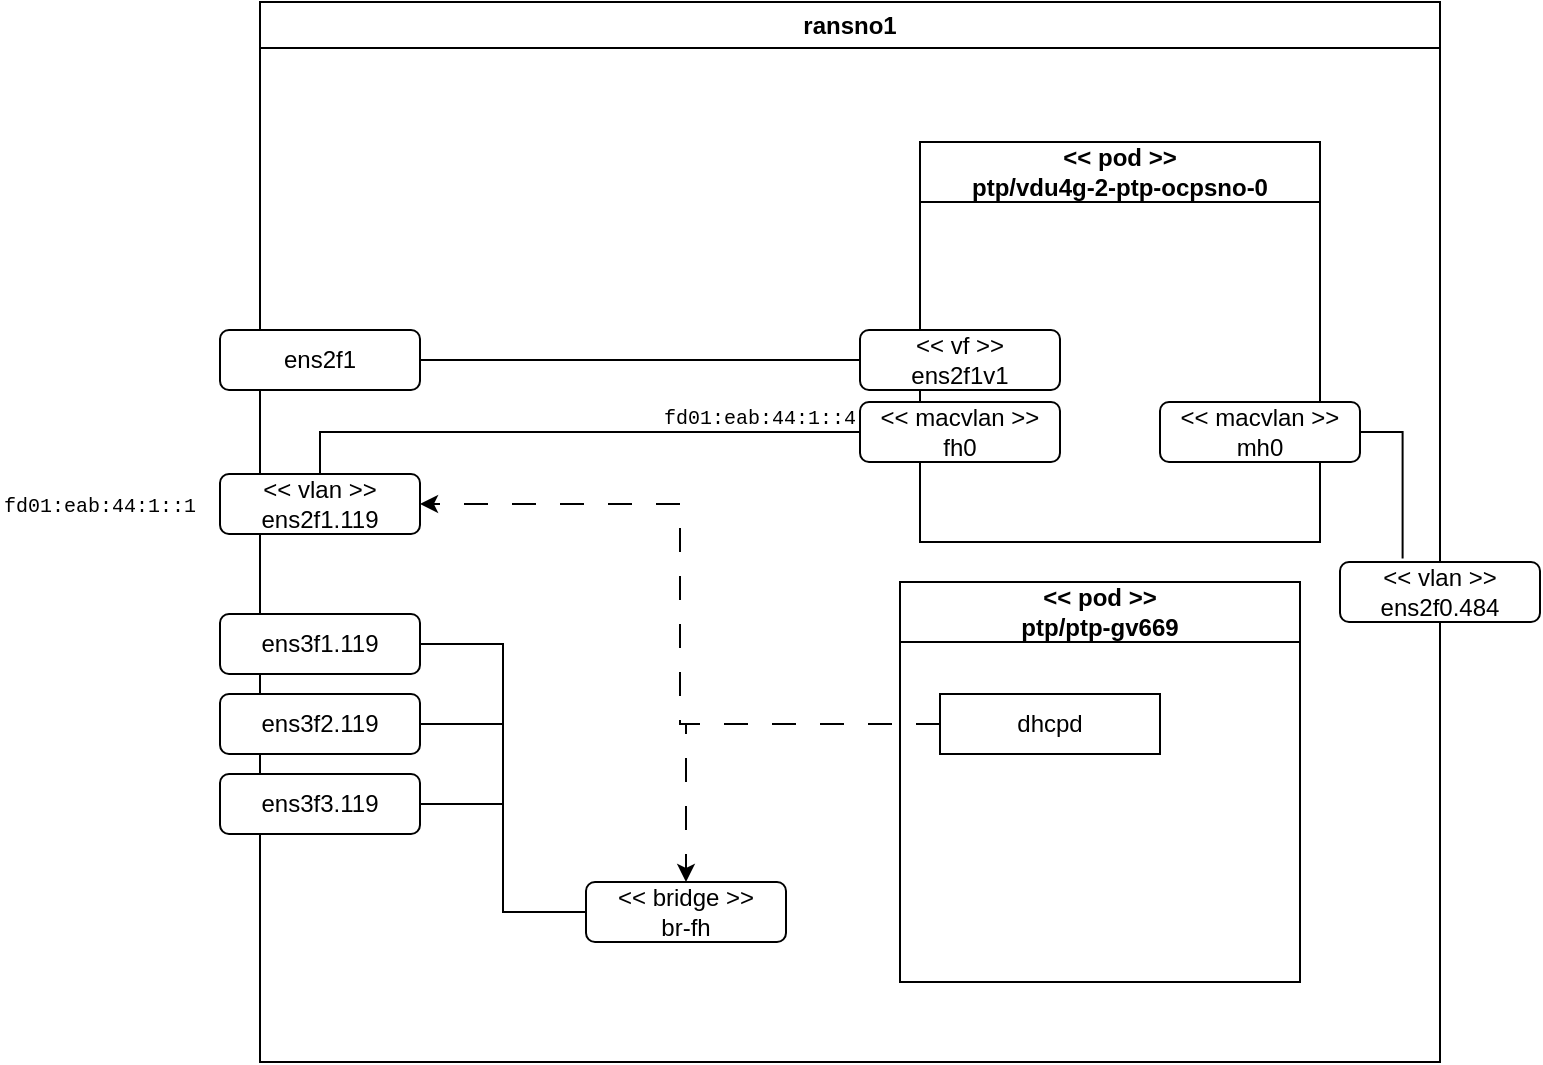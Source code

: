 <mxfile version="22.0.4" type="github">
  <diagram name="Page-1" id="xCottWoVoQIAtuCJjvQ6">
    <mxGraphModel dx="768" dy="448" grid="1" gridSize="10" guides="1" tooltips="1" connect="1" arrows="1" fold="1" page="1" pageScale="1" pageWidth="827" pageHeight="1169" math="0" shadow="0">
      <root>
        <mxCell id="0" />
        <mxCell id="1" parent="0" />
        <mxCell id="mq7BFtItBwDSEl5OVjlb-2" value="ransno1" style="swimlane;whiteSpace=wrap;html=1;" vertex="1" parent="1">
          <mxGeometry x="180" y="60" width="590" height="530" as="geometry" />
        </mxCell>
        <mxCell id="mq7BFtItBwDSEl5OVjlb-3" value="ens2f1" style="rounded=1;whiteSpace=wrap;html=1;" vertex="1" parent="mq7BFtItBwDSEl5OVjlb-2">
          <mxGeometry x="-20" y="164" width="100" height="30" as="geometry" />
        </mxCell>
        <mxCell id="mq7BFtItBwDSEl5OVjlb-4" value="&amp;lt;&amp;lt; vlan &amp;gt;&amp;gt;&lt;br&gt;ens2f1.119" style="rounded=1;whiteSpace=wrap;html=1;" vertex="1" parent="mq7BFtItBwDSEl5OVjlb-2">
          <mxGeometry x="-20" y="236" width="100" height="30" as="geometry" />
        </mxCell>
        <mxCell id="mq7BFtItBwDSEl5OVjlb-5" value="&amp;lt;&amp;lt; bridge &amp;gt;&amp;gt;&lt;br&gt;br-fh" style="rounded=1;whiteSpace=wrap;html=1;" vertex="1" parent="mq7BFtItBwDSEl5OVjlb-2">
          <mxGeometry x="163" y="440" width="100" height="30" as="geometry" />
        </mxCell>
        <mxCell id="mq7BFtItBwDSEl5OVjlb-18" style="edgeStyle=orthogonalEdgeStyle;rounded=0;orthogonalLoop=1;jettySize=auto;html=1;exitX=1;exitY=0.5;exitDx=0;exitDy=0;entryX=0;entryY=0.5;entryDx=0;entryDy=0;startArrow=none;startFill=0;endArrow=none;endFill=0;" edge="1" parent="mq7BFtItBwDSEl5OVjlb-2" source="mq7BFtItBwDSEl5OVjlb-6" target="mq7BFtItBwDSEl5OVjlb-5">
          <mxGeometry relative="1" as="geometry" />
        </mxCell>
        <mxCell id="mq7BFtItBwDSEl5OVjlb-6" value="ens3f1.119" style="rounded=1;whiteSpace=wrap;html=1;" vertex="1" parent="mq7BFtItBwDSEl5OVjlb-2">
          <mxGeometry x="-20" y="306" width="100" height="30" as="geometry" />
        </mxCell>
        <mxCell id="mq7BFtItBwDSEl5OVjlb-14" value="ens3f2.119" style="rounded=1;whiteSpace=wrap;html=1;" vertex="1" parent="mq7BFtItBwDSEl5OVjlb-2">
          <mxGeometry x="-20" y="346" width="100" height="30" as="geometry" />
        </mxCell>
        <mxCell id="mq7BFtItBwDSEl5OVjlb-17" value="ens3f3.119" style="rounded=1;whiteSpace=wrap;html=1;" vertex="1" parent="mq7BFtItBwDSEl5OVjlb-2">
          <mxGeometry x="-20" y="386" width="100" height="30" as="geometry" />
        </mxCell>
        <mxCell id="mq7BFtItBwDSEl5OVjlb-19" style="edgeStyle=orthogonalEdgeStyle;rounded=0;orthogonalLoop=1;jettySize=auto;html=1;exitX=1;exitY=0.5;exitDx=0;exitDy=0;startArrow=none;startFill=0;endArrow=none;endFill=0;entryX=0;entryY=0.5;entryDx=0;entryDy=0;" edge="1" parent="mq7BFtItBwDSEl5OVjlb-2" source="mq7BFtItBwDSEl5OVjlb-14" target="mq7BFtItBwDSEl5OVjlb-5">
          <mxGeometry relative="1" as="geometry">
            <mxPoint x="120" y="331" as="sourcePoint" />
            <mxPoint x="160" y="366" as="targetPoint" />
          </mxGeometry>
        </mxCell>
        <mxCell id="mq7BFtItBwDSEl5OVjlb-20" style="edgeStyle=orthogonalEdgeStyle;rounded=0;orthogonalLoop=1;jettySize=auto;html=1;exitX=1;exitY=0.5;exitDx=0;exitDy=0;entryX=0;entryY=0.5;entryDx=0;entryDy=0;startArrow=none;startFill=0;endArrow=none;endFill=0;" edge="1" parent="mq7BFtItBwDSEl5OVjlb-2" source="mq7BFtItBwDSEl5OVjlb-17" target="mq7BFtItBwDSEl5OVjlb-5">
          <mxGeometry relative="1" as="geometry">
            <mxPoint x="130" y="341" as="sourcePoint" />
            <mxPoint x="183" y="381" as="targetPoint" />
          </mxGeometry>
        </mxCell>
        <mxCell id="mq7BFtItBwDSEl5OVjlb-23" style="edgeStyle=orthogonalEdgeStyle;rounded=0;orthogonalLoop=1;jettySize=auto;html=1;entryX=1;entryY=0.5;entryDx=0;entryDy=0;dashed=1;dashPattern=12 12;" edge="1" parent="mq7BFtItBwDSEl5OVjlb-2" source="mq7BFtItBwDSEl5OVjlb-22" target="mq7BFtItBwDSEl5OVjlb-4">
          <mxGeometry relative="1" as="geometry" />
        </mxCell>
        <mxCell id="mq7BFtItBwDSEl5OVjlb-24" style="edgeStyle=orthogonalEdgeStyle;rounded=0;orthogonalLoop=1;jettySize=auto;html=1;entryX=0.5;entryY=0;entryDx=0;entryDy=0;dashed=1;dashPattern=12 12;" edge="1" parent="mq7BFtItBwDSEl5OVjlb-2" source="mq7BFtItBwDSEl5OVjlb-22" target="mq7BFtItBwDSEl5OVjlb-5">
          <mxGeometry relative="1" as="geometry" />
        </mxCell>
        <mxCell id="mq7BFtItBwDSEl5OVjlb-26" value="&amp;lt;&amp;lt; pod &amp;gt;&amp;gt;&lt;br&gt;ptp/vdu4g-2-ptp-ocpsno-0" style="swimlane;whiteSpace=wrap;html=1;startSize=30;" vertex="1" parent="mq7BFtItBwDSEl5OVjlb-2">
          <mxGeometry x="330" y="70" width="200" height="200" as="geometry" />
        </mxCell>
        <mxCell id="mq7BFtItBwDSEl5OVjlb-27" value="&amp;lt;&amp;lt; macvlan &amp;gt;&amp;gt;&lt;br&gt;fh0" style="rounded=1;whiteSpace=wrap;html=1;" vertex="1" parent="mq7BFtItBwDSEl5OVjlb-26">
          <mxGeometry x="-30" y="130" width="100" height="30" as="geometry" />
        </mxCell>
        <mxCell id="mq7BFtItBwDSEl5OVjlb-29" value="fd01:eab:44:1::4" style="text;whiteSpace=wrap;fontFamily=Courier New;fontSize=10;" vertex="1" parent="mq7BFtItBwDSEl5OVjlb-26">
          <mxGeometry x="-130" y="126" width="100" height="30" as="geometry" />
        </mxCell>
        <mxCell id="mq7BFtItBwDSEl5OVjlb-49" value="&amp;lt;&amp;lt; vf &amp;gt;&amp;gt;&lt;br&gt;ens2f1v1" style="rounded=1;whiteSpace=wrap;html=1;" vertex="1" parent="mq7BFtItBwDSEl5OVjlb-26">
          <mxGeometry x="-30" y="94" width="100" height="30" as="geometry" />
        </mxCell>
        <mxCell id="mq7BFtItBwDSEl5OVjlb-28" style="edgeStyle=orthogonalEdgeStyle;rounded=0;orthogonalLoop=1;jettySize=auto;html=1;exitX=0.5;exitY=0;exitDx=0;exitDy=0;entryX=0;entryY=0.5;entryDx=0;entryDy=0;startArrow=none;startFill=0;endArrow=none;endFill=0;" edge="1" parent="mq7BFtItBwDSEl5OVjlb-2" source="mq7BFtItBwDSEl5OVjlb-4" target="mq7BFtItBwDSEl5OVjlb-27">
          <mxGeometry relative="1" as="geometry">
            <mxPoint x="120" y="331" as="sourcePoint" />
            <mxPoint x="300" y="191" as="targetPoint" />
          </mxGeometry>
        </mxCell>
        <mxCell id="mq7BFtItBwDSEl5OVjlb-50" style="edgeStyle=orthogonalEdgeStyle;rounded=0;orthogonalLoop=1;jettySize=auto;html=1;exitX=1;exitY=0.5;exitDx=0;exitDy=0;entryX=0;entryY=0.5;entryDx=0;entryDy=0;startArrow=none;startFill=0;endArrow=none;endFill=0;" edge="1" parent="mq7BFtItBwDSEl5OVjlb-2" source="mq7BFtItBwDSEl5OVjlb-3" target="mq7BFtItBwDSEl5OVjlb-49">
          <mxGeometry relative="1" as="geometry">
            <mxPoint x="40" y="246" as="sourcePoint" />
            <mxPoint x="310" y="225" as="targetPoint" />
          </mxGeometry>
        </mxCell>
        <mxCell id="mq7BFtItBwDSEl5OVjlb-51" value="&amp;lt;&amp;lt; macvlan &amp;gt;&amp;gt;&lt;br&gt;mh0" style="rounded=1;whiteSpace=wrap;html=1;" vertex="1" parent="mq7BFtItBwDSEl5OVjlb-2">
          <mxGeometry x="450" y="200" width="100" height="30" as="geometry" />
        </mxCell>
        <mxCell id="mq7BFtItBwDSEl5OVjlb-54" value="&amp;lt;&amp;lt; pod &amp;gt;&amp;gt;&lt;br&gt;ptp/ptp-gv669" style="swimlane;whiteSpace=wrap;html=1;startSize=30;" vertex="1" parent="mq7BFtItBwDSEl5OVjlb-2">
          <mxGeometry x="320" y="290" width="200" height="200" as="geometry" />
        </mxCell>
        <mxCell id="mq7BFtItBwDSEl5OVjlb-22" value="dhcpd" style="rounded=0;whiteSpace=wrap;html=1;" vertex="1" parent="mq7BFtItBwDSEl5OVjlb-54">
          <mxGeometry x="20" y="56" width="110" height="30" as="geometry" />
        </mxCell>
        <mxCell id="mq7BFtItBwDSEl5OVjlb-30" value="fd01:eab:44:1::1" style="text;whiteSpace=wrap;fontFamily=Courier New;fontSize=10;" vertex="1" parent="1">
          <mxGeometry x="50" y="300" width="160" height="40" as="geometry" />
        </mxCell>
        <mxCell id="mq7BFtItBwDSEl5OVjlb-52" value="&amp;lt;&amp;lt; vlan &amp;gt;&amp;gt;&lt;br&gt;ens2f0.484" style="rounded=1;whiteSpace=wrap;html=1;" vertex="1" parent="1">
          <mxGeometry x="720" y="340" width="100" height="30" as="geometry" />
        </mxCell>
        <mxCell id="mq7BFtItBwDSEl5OVjlb-53" style="edgeStyle=orthogonalEdgeStyle;rounded=0;orthogonalLoop=1;jettySize=auto;html=1;exitX=0.313;exitY=-0.06;exitDx=0;exitDy=0;entryX=1;entryY=0.5;entryDx=0;entryDy=0;startArrow=none;startFill=0;endArrow=none;endFill=0;exitPerimeter=0;" edge="1" parent="1" source="mq7BFtItBwDSEl5OVjlb-52" target="mq7BFtItBwDSEl5OVjlb-51">
          <mxGeometry relative="1" as="geometry">
            <mxPoint x="220" y="306" as="sourcePoint" />
            <mxPoint x="490" y="285" as="targetPoint" />
          </mxGeometry>
        </mxCell>
      </root>
    </mxGraphModel>
  </diagram>
</mxfile>
